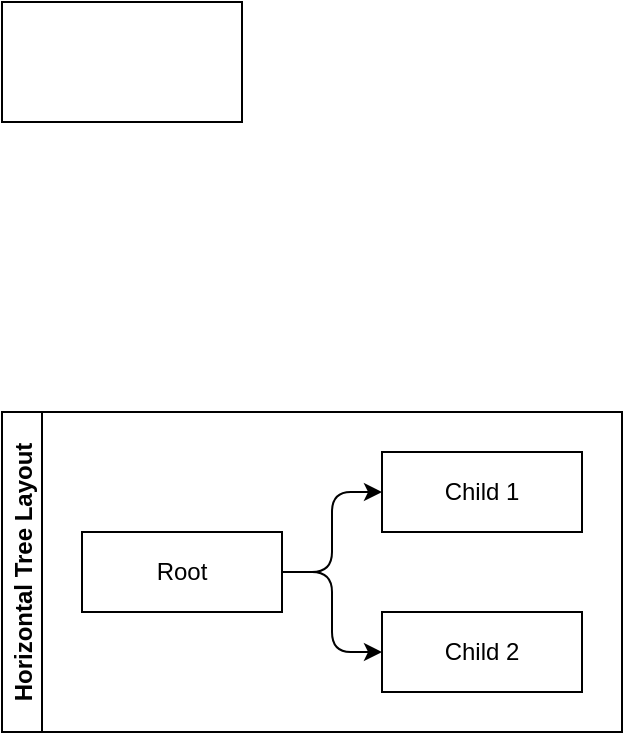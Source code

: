 <mxfile version="24.0.7" type="github">
  <diagram name="第 1 页" id="pvjlF9dDP8kzv3qRJtm_">
    <mxGraphModel dx="1570" dy="906" grid="1" gridSize="10" guides="1" tooltips="1" connect="1" arrows="1" fold="1" page="1" pageScale="1" pageWidth="827" pageHeight="1169" math="0" shadow="0">
      <root>
        <mxCell id="0" />
        <mxCell id="1" parent="0" />
        <mxCell id="tfBtL6RCv19S2a-uoQZy-1" value="" style="rounded=0;whiteSpace=wrap;html=1;" vertex="1" parent="1">
          <mxGeometry x="294" y="300" width="120" height="60" as="geometry" />
        </mxCell>
        <mxCell id="tfBtL6RCv19S2a-uoQZy-2" value="Horizontal Tree Layout" style="swimlane;startSize=20;horizontal=0;childLayout=treeLayout;horizontalTree=1;resizable=0;containerType=tree;fontSize=12;" vertex="1" parent="1">
          <mxGeometry x="294" y="505" width="310" height="160" as="geometry" />
        </mxCell>
        <mxCell id="tfBtL6RCv19S2a-uoQZy-3" value="Root" style="whiteSpace=wrap;html=1;" vertex="1" parent="tfBtL6RCv19S2a-uoQZy-2">
          <mxGeometry x="40" y="60" width="100" height="40" as="geometry" />
        </mxCell>
        <mxCell id="tfBtL6RCv19S2a-uoQZy-4" value="Child 1" style="whiteSpace=wrap;html=1;" vertex="1" parent="tfBtL6RCv19S2a-uoQZy-2">
          <mxGeometry x="190" y="20" width="100" height="40" as="geometry" />
        </mxCell>
        <mxCell id="tfBtL6RCv19S2a-uoQZy-5" value="" style="edgeStyle=elbowEdgeStyle;elbow=horizontal;html=1;rounded=1;curved=0;sourcePerimeterSpacing=0;targetPerimeterSpacing=0;startSize=6;endSize=6;" edge="1" parent="tfBtL6RCv19S2a-uoQZy-2" source="tfBtL6RCv19S2a-uoQZy-3" target="tfBtL6RCv19S2a-uoQZy-4">
          <mxGeometry relative="1" as="geometry" />
        </mxCell>
        <mxCell id="tfBtL6RCv19S2a-uoQZy-6" value="Child 2" style="whiteSpace=wrap;html=1;" vertex="1" parent="tfBtL6RCv19S2a-uoQZy-2">
          <mxGeometry x="190" y="100" width="100" height="40" as="geometry" />
        </mxCell>
        <mxCell id="tfBtL6RCv19S2a-uoQZy-7" value="" style="edgeStyle=elbowEdgeStyle;elbow=horizontal;html=1;rounded=1;curved=0;sourcePerimeterSpacing=0;targetPerimeterSpacing=0;startSize=6;endSize=6;" edge="1" parent="tfBtL6RCv19S2a-uoQZy-2" source="tfBtL6RCv19S2a-uoQZy-3" target="tfBtL6RCv19S2a-uoQZy-6">
          <mxGeometry relative="1" as="geometry" />
        </mxCell>
      </root>
    </mxGraphModel>
  </diagram>
</mxfile>
